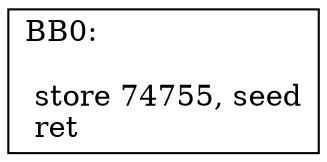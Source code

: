 digraph "CFG of Initrand function"{
	BB0[shape=record,label="{BB0:\l\l
	 store  74755,  seed\l	 ret \l	}"];
}
